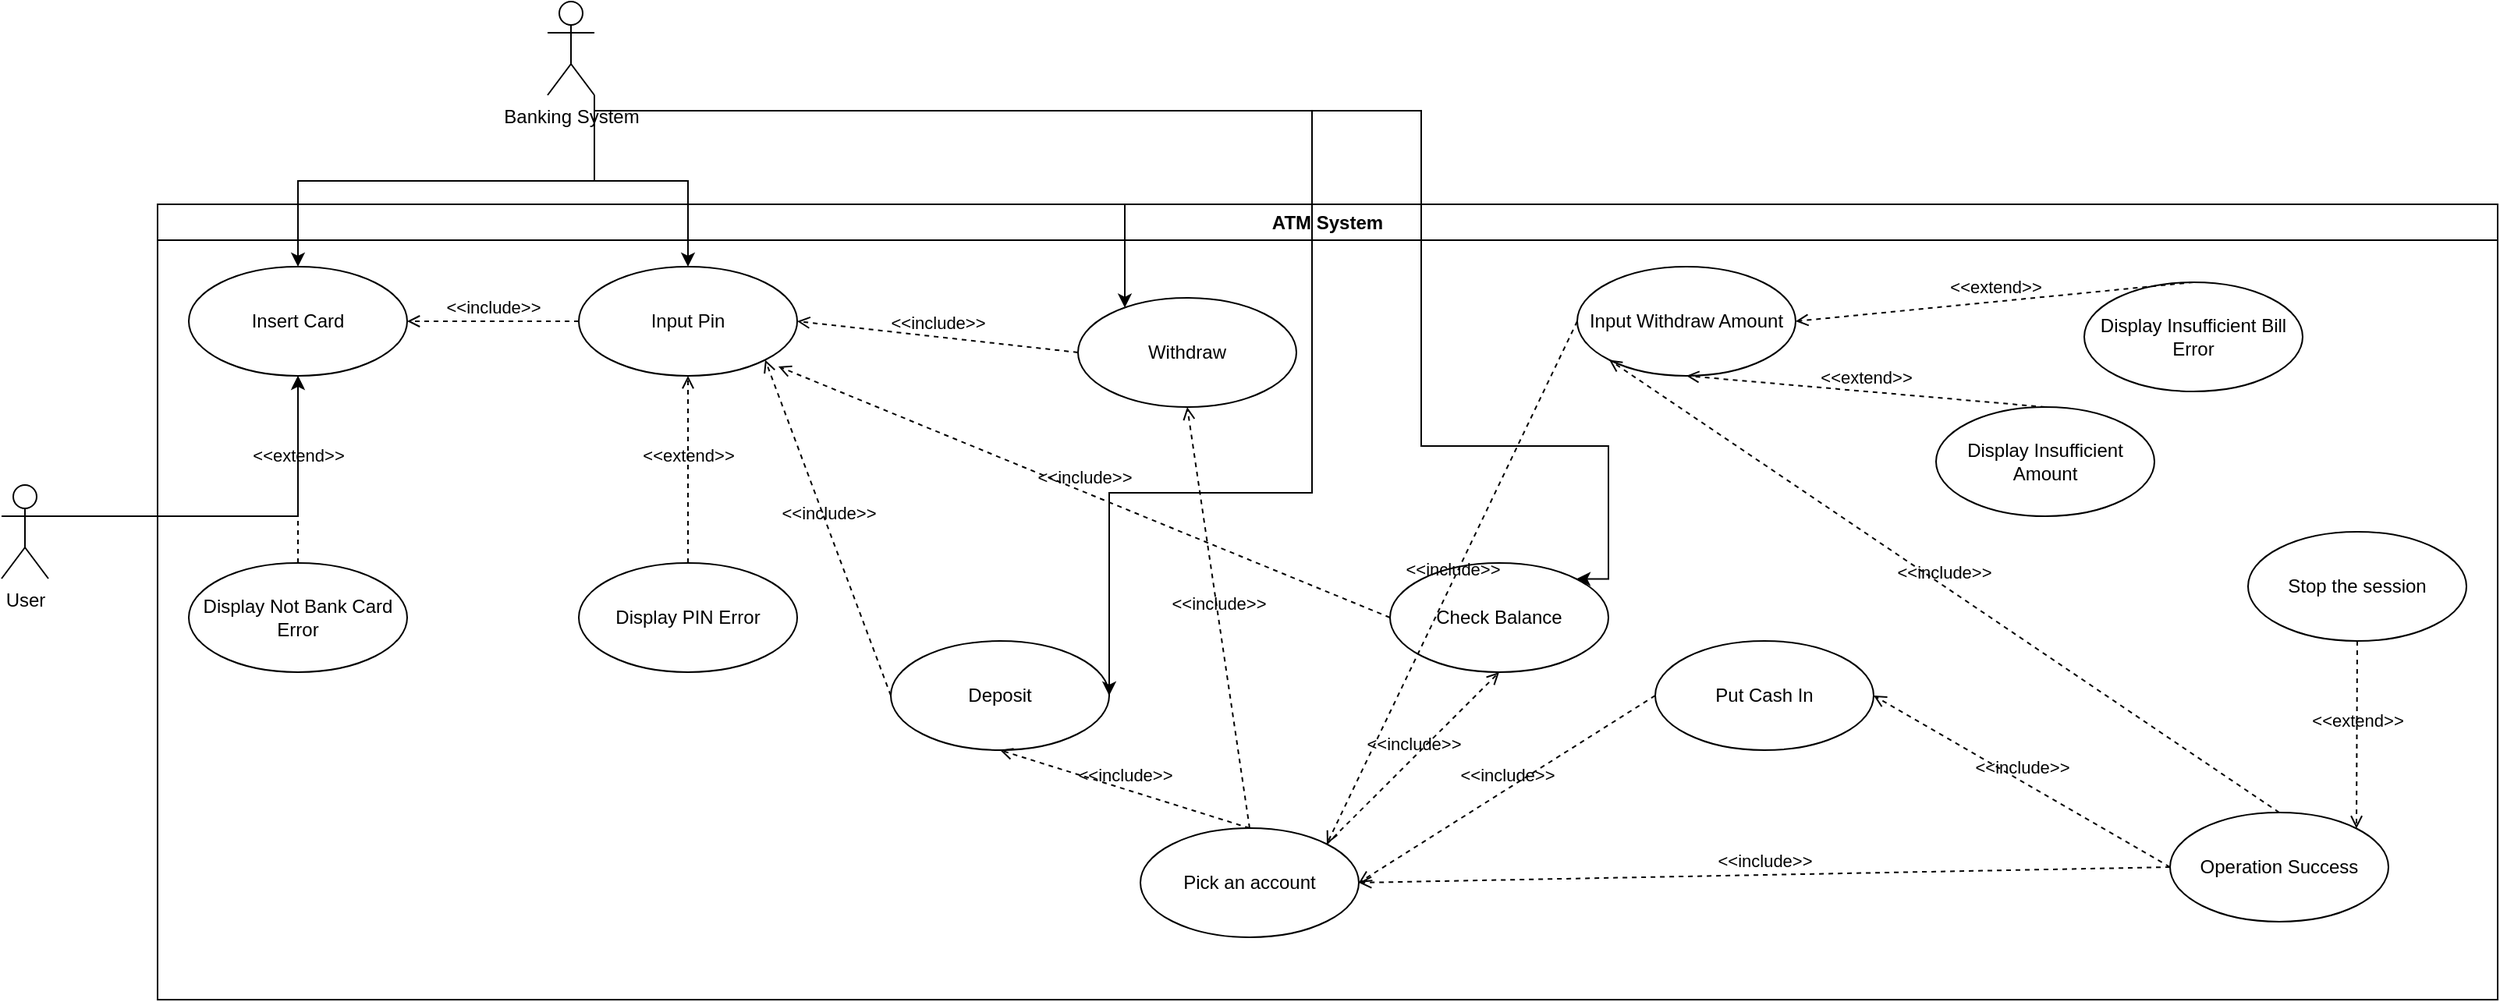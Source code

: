 <mxfile version="21.7.5" type="github">
  <diagram name="Page-1" id="kdJaEYyY36MufXAirq7M">
    <mxGraphModel dx="1632" dy="1477" grid="1" gridSize="10" guides="1" tooltips="1" connect="1" arrows="1" fold="1" page="1" pageScale="1" pageWidth="850" pageHeight="1100" math="0" shadow="0">
      <root>
        <mxCell id="0" />
        <mxCell id="1" parent="0" />
        <mxCell id="EVSIIOYRDyjoUFrQbc39-4" value="&lt;div&gt;ATM System&lt;/div&gt;" style="swimlane;whiteSpace=wrap;html=1;" parent="1" vertex="1">
          <mxGeometry x="40" y="-90" width="1500" height="510" as="geometry" />
        </mxCell>
        <mxCell id="EVSIIOYRDyjoUFrQbc39-7" value="Insert Card" style="ellipse;whiteSpace=wrap;html=1;" parent="EVSIIOYRDyjoUFrQbc39-4" vertex="1">
          <mxGeometry x="20" y="40" width="140" height="70" as="geometry" />
        </mxCell>
        <mxCell id="EVSIIOYRDyjoUFrQbc39-12" value="Display Not Bank Card Error" style="ellipse;whiteSpace=wrap;html=1;" parent="EVSIIOYRDyjoUFrQbc39-4" vertex="1">
          <mxGeometry x="20" y="230" width="140" height="70" as="geometry" />
        </mxCell>
        <mxCell id="EVSIIOYRDyjoUFrQbc39-13" value="&amp;lt;&amp;lt;extend&amp;gt;&amp;gt;" style="html=1;verticalAlign=bottom;labelBackgroundColor=none;endArrow=open;endFill=0;dashed=1;rounded=0;exitX=0.5;exitY=0;exitDx=0;exitDy=0;entryX=0.5;entryY=1;entryDx=0;entryDy=0;" parent="EVSIIOYRDyjoUFrQbc39-4" source="EVSIIOYRDyjoUFrQbc39-12" target="EVSIIOYRDyjoUFrQbc39-7" edge="1">
          <mxGeometry width="160" relative="1" as="geometry">
            <mxPoint x="60" y="200" as="sourcePoint" />
            <mxPoint x="220" y="200" as="targetPoint" />
          </mxGeometry>
        </mxCell>
        <mxCell id="R9bvdQi3VKJ3fMyRb9Qu-3" value="&amp;lt;&amp;lt;include&amp;gt;&amp;gt;" style="html=1;verticalAlign=bottom;labelBackgroundColor=none;endArrow=open;endFill=0;dashed=1;rounded=0;exitX=0;exitY=0.5;exitDx=0;exitDy=0;entryX=1;entryY=0.5;entryDx=0;entryDy=0;" parent="EVSIIOYRDyjoUFrQbc39-4" source="R9bvdQi3VKJ3fMyRb9Qu-6" target="EVSIIOYRDyjoUFrQbc39-7" edge="1">
          <mxGeometry width="160" relative="1" as="geometry">
            <mxPoint x="390" y="130" as="sourcePoint" />
            <mxPoint x="400" y="75" as="targetPoint" />
          </mxGeometry>
        </mxCell>
        <mxCell id="R9bvdQi3VKJ3fMyRb9Qu-4" value="Display PIN Error" style="ellipse;whiteSpace=wrap;html=1;" parent="EVSIIOYRDyjoUFrQbc39-4" vertex="1">
          <mxGeometry x="270" y="230" width="140" height="70" as="geometry" />
        </mxCell>
        <mxCell id="R9bvdQi3VKJ3fMyRb9Qu-5" value="&amp;lt;&amp;lt;extend&amp;gt;&amp;gt;" style="html=1;verticalAlign=bottom;labelBackgroundColor=none;endArrow=open;endFill=0;dashed=1;rounded=0;exitX=0.5;exitY=0;exitDx=0;exitDy=0;entryX=0.5;entryY=1;entryDx=0;entryDy=0;" parent="EVSIIOYRDyjoUFrQbc39-4" source="R9bvdQi3VKJ3fMyRb9Qu-4" target="R9bvdQi3VKJ3fMyRb9Qu-6" edge="1">
          <mxGeometry width="160" relative="1" as="geometry">
            <mxPoint x="580" y="230" as="sourcePoint" />
            <mxPoint x="570" y="120" as="targetPoint" />
          </mxGeometry>
        </mxCell>
        <mxCell id="R9bvdQi3VKJ3fMyRb9Qu-6" value="Input Pin" style="ellipse;whiteSpace=wrap;html=1;" parent="EVSIIOYRDyjoUFrQbc39-4" vertex="1">
          <mxGeometry x="270" y="40" width="140" height="70" as="geometry" />
        </mxCell>
        <mxCell id="d3OAMxN0Ykl_ihY5fhsD-1" value="Withdraw" style="ellipse;whiteSpace=wrap;html=1;" vertex="1" parent="EVSIIOYRDyjoUFrQbc39-4">
          <mxGeometry x="590" y="60" width="140" height="70" as="geometry" />
        </mxCell>
        <mxCell id="d3OAMxN0Ykl_ihY5fhsD-4" value="Deposit" style="ellipse;whiteSpace=wrap;html=1;" vertex="1" parent="EVSIIOYRDyjoUFrQbc39-4">
          <mxGeometry x="470" y="280" width="140" height="70" as="geometry" />
        </mxCell>
        <mxCell id="d3OAMxN0Ykl_ihY5fhsD-3" value="Check Balance" style="ellipse;whiteSpace=wrap;html=1;" vertex="1" parent="EVSIIOYRDyjoUFrQbc39-4">
          <mxGeometry x="790" y="230" width="140" height="70" as="geometry" />
        </mxCell>
        <mxCell id="d3OAMxN0Ykl_ihY5fhsD-5" value="&amp;lt;&amp;lt;include&amp;gt;&amp;gt;" style="html=1;verticalAlign=bottom;labelBackgroundColor=none;endArrow=open;endFill=0;dashed=1;rounded=0;exitX=0;exitY=0.5;exitDx=0;exitDy=0;entryX=1;entryY=0.5;entryDx=0;entryDy=0;" edge="1" parent="EVSIIOYRDyjoUFrQbc39-4" source="d3OAMxN0Ykl_ihY5fhsD-1" target="R9bvdQi3VKJ3fMyRb9Qu-6">
          <mxGeometry width="160" relative="1" as="geometry">
            <mxPoint x="750" y="74.5" as="sourcePoint" />
            <mxPoint x="650" y="74.5" as="targetPoint" />
          </mxGeometry>
        </mxCell>
        <mxCell id="d3OAMxN0Ykl_ihY5fhsD-8" value="&amp;lt;&amp;lt;include&amp;gt;&amp;gt;" style="html=1;verticalAlign=bottom;labelBackgroundColor=none;endArrow=open;endFill=0;dashed=1;rounded=0;exitX=0;exitY=0.5;exitDx=0;exitDy=0;entryX=1;entryY=1;entryDx=0;entryDy=0;" edge="1" parent="EVSIIOYRDyjoUFrQbc39-4" source="d3OAMxN0Ykl_ihY5fhsD-4" target="R9bvdQi3VKJ3fMyRb9Qu-6">
          <mxGeometry width="160" relative="1" as="geometry">
            <mxPoint x="730" y="160" as="sourcePoint" />
            <mxPoint x="620" y="160" as="targetPoint" />
          </mxGeometry>
        </mxCell>
        <mxCell id="d3OAMxN0Ykl_ihY5fhsD-7" value="&amp;lt;&amp;lt;include&amp;gt;&amp;gt;" style="html=1;verticalAlign=bottom;labelBackgroundColor=none;endArrow=open;endFill=0;dashed=1;rounded=0;exitX=0;exitY=0.5;exitDx=0;exitDy=0;entryX=0.914;entryY=0.914;entryDx=0;entryDy=0;entryPerimeter=0;" edge="1" parent="EVSIIOYRDyjoUFrQbc39-4" source="d3OAMxN0Ykl_ihY5fhsD-3" target="R9bvdQi3VKJ3fMyRb9Qu-6">
          <mxGeometry width="160" relative="1" as="geometry">
            <mxPoint x="760" y="230" as="sourcePoint" />
            <mxPoint x="650" y="230" as="targetPoint" />
          </mxGeometry>
        </mxCell>
        <mxCell id="d3OAMxN0Ykl_ihY5fhsD-16" value="Input Withdraw Amount" style="ellipse;whiteSpace=wrap;html=1;" vertex="1" parent="EVSIIOYRDyjoUFrQbc39-4">
          <mxGeometry x="910" y="40" width="140" height="70" as="geometry" />
        </mxCell>
        <mxCell id="d3OAMxN0Ykl_ihY5fhsD-17" value="&amp;lt;&amp;lt;include&amp;gt;&amp;gt;" style="html=1;verticalAlign=bottom;labelBackgroundColor=none;endArrow=open;endFill=0;dashed=1;rounded=0;exitX=0.5;exitY=0;exitDx=0;exitDy=0;entryX=0.5;entryY=1;entryDx=0;entryDy=0;" edge="1" parent="EVSIIOYRDyjoUFrQbc39-4" source="d3OAMxN0Ykl_ihY5fhsD-20" target="d3OAMxN0Ykl_ihY5fhsD-1">
          <mxGeometry width="160" relative="1" as="geometry">
            <mxPoint x="820" y="130" as="sourcePoint" />
            <mxPoint x="650" y="130" as="targetPoint" />
          </mxGeometry>
        </mxCell>
        <mxCell id="d3OAMxN0Ykl_ihY5fhsD-18" value="&lt;div&gt;Display Insufficient Amount&lt;/div&gt;" style="ellipse;whiteSpace=wrap;html=1;" vertex="1" parent="EVSIIOYRDyjoUFrQbc39-4">
          <mxGeometry x="1140" y="130" width="140" height="70" as="geometry" />
        </mxCell>
        <mxCell id="d3OAMxN0Ykl_ihY5fhsD-19" value="&amp;lt;&amp;lt;extend&amp;gt;&amp;gt;" style="html=1;verticalAlign=bottom;labelBackgroundColor=none;endArrow=open;endFill=0;dashed=1;rounded=0;exitX=0.5;exitY=0;exitDx=0;exitDy=0;entryX=0.5;entryY=1;entryDx=0;entryDy=0;" edge="1" parent="EVSIIOYRDyjoUFrQbc39-4" source="d3OAMxN0Ykl_ihY5fhsD-18" target="d3OAMxN0Ykl_ihY5fhsD-16">
          <mxGeometry width="160" relative="1" as="geometry">
            <mxPoint x="1250" y="220" as="sourcePoint" />
            <mxPoint x="1010" y="100" as="targetPoint" />
          </mxGeometry>
        </mxCell>
        <mxCell id="d3OAMxN0Ykl_ihY5fhsD-20" value="Pick an account" style="ellipse;whiteSpace=wrap;html=1;" vertex="1" parent="EVSIIOYRDyjoUFrQbc39-4">
          <mxGeometry x="630" y="400" width="140" height="70" as="geometry" />
        </mxCell>
        <mxCell id="d3OAMxN0Ykl_ihY5fhsD-21" value="&amp;lt;&amp;lt;include&amp;gt;&amp;gt;" style="html=1;verticalAlign=bottom;labelBackgroundColor=none;endArrow=open;endFill=0;dashed=1;rounded=0;exitX=0.5;exitY=0;exitDx=0;exitDy=0;entryX=0.5;entryY=1;entryDx=0;entryDy=0;" edge="1" parent="EVSIIOYRDyjoUFrQbc39-4" source="d3OAMxN0Ykl_ihY5fhsD-20" target="d3OAMxN0Ykl_ihY5fhsD-4">
          <mxGeometry width="160" relative="1" as="geometry">
            <mxPoint x="650" y="320" as="sourcePoint" />
            <mxPoint x="570" y="320" as="targetPoint" />
          </mxGeometry>
        </mxCell>
        <mxCell id="d3OAMxN0Ykl_ihY5fhsD-22" value="&amp;lt;&amp;lt;include&amp;gt;&amp;gt;" style="html=1;verticalAlign=bottom;labelBackgroundColor=none;endArrow=open;endFill=0;dashed=1;rounded=0;exitX=1;exitY=0;exitDx=0;exitDy=0;entryX=0.5;entryY=1;entryDx=0;entryDy=0;" edge="1" parent="EVSIIOYRDyjoUFrQbc39-4" source="d3OAMxN0Ykl_ihY5fhsD-20" target="d3OAMxN0Ykl_ihY5fhsD-3">
          <mxGeometry width="160" relative="1" as="geometry">
            <mxPoint x="960" y="360" as="sourcePoint" />
            <mxPoint x="810" y="320" as="targetPoint" />
          </mxGeometry>
        </mxCell>
        <mxCell id="d3OAMxN0Ykl_ihY5fhsD-23" value="&amp;lt;&amp;lt;include&amp;gt;&amp;gt;" style="html=1;verticalAlign=bottom;labelBackgroundColor=none;endArrow=open;endFill=0;dashed=1;rounded=0;entryX=1;entryY=0;entryDx=0;entryDy=0;exitX=0;exitY=0.5;exitDx=0;exitDy=0;" edge="1" parent="EVSIIOYRDyjoUFrQbc39-4" source="d3OAMxN0Ykl_ihY5fhsD-16" target="d3OAMxN0Ykl_ihY5fhsD-20">
          <mxGeometry width="160" relative="1" as="geometry">
            <mxPoint x="780" y="300" as="sourcePoint" />
            <mxPoint x="700" y="110" as="targetPoint" />
          </mxGeometry>
        </mxCell>
        <mxCell id="d3OAMxN0Ykl_ihY5fhsD-24" value="&lt;div&gt;Display Insufficient Bill Error&lt;br&gt;&lt;/div&gt;" style="ellipse;whiteSpace=wrap;html=1;" vertex="1" parent="EVSIIOYRDyjoUFrQbc39-4">
          <mxGeometry x="1235" y="50" width="140" height="70" as="geometry" />
        </mxCell>
        <mxCell id="d3OAMxN0Ykl_ihY5fhsD-25" value="&amp;lt;&amp;lt;extend&amp;gt;&amp;gt;" style="html=1;verticalAlign=bottom;labelBackgroundColor=none;endArrow=open;endFill=0;dashed=1;rounded=0;exitX=0.5;exitY=0;exitDx=0;exitDy=0;entryX=1;entryY=0.5;entryDx=0;entryDy=0;" edge="1" parent="EVSIIOYRDyjoUFrQbc39-4" source="d3OAMxN0Ykl_ihY5fhsD-24" target="d3OAMxN0Ykl_ihY5fhsD-16">
          <mxGeometry width="160" relative="1" as="geometry">
            <mxPoint x="1160" y="120" as="sourcePoint" />
            <mxPoint x="1100" y="20" as="targetPoint" />
          </mxGeometry>
        </mxCell>
        <mxCell id="d3OAMxN0Ykl_ihY5fhsD-26" value="Operation Success" style="ellipse;whiteSpace=wrap;html=1;" vertex="1" parent="EVSIIOYRDyjoUFrQbc39-4">
          <mxGeometry x="1290" y="390" width="140" height="70" as="geometry" />
        </mxCell>
        <mxCell id="d3OAMxN0Ykl_ihY5fhsD-27" value="Stop the session" style="ellipse;whiteSpace=wrap;html=1;" vertex="1" parent="EVSIIOYRDyjoUFrQbc39-4">
          <mxGeometry x="1340" y="210" width="140" height="70" as="geometry" />
        </mxCell>
        <mxCell id="d3OAMxN0Ykl_ihY5fhsD-28" value="&amp;lt;&amp;lt;extend&amp;gt;&amp;gt;" style="html=1;verticalAlign=bottom;labelBackgroundColor=none;endArrow=open;endFill=0;dashed=1;rounded=0;entryX=1;entryY=0;entryDx=0;entryDy=0;exitX=0.5;exitY=1;exitDx=0;exitDy=0;" edge="1" parent="EVSIIOYRDyjoUFrQbc39-4" source="d3OAMxN0Ykl_ihY5fhsD-27" target="d3OAMxN0Ykl_ihY5fhsD-26">
          <mxGeometry width="160" relative="1" as="geometry">
            <mxPoint x="1320" y="200" as="sourcePoint" />
            <mxPoint x="1300" y="280" as="targetPoint" />
          </mxGeometry>
        </mxCell>
        <mxCell id="d3OAMxN0Ykl_ihY5fhsD-29" value="&amp;lt;&amp;lt;include&amp;gt;&amp;gt;" style="html=1;verticalAlign=bottom;labelBackgroundColor=none;endArrow=open;endFill=0;dashed=1;rounded=0;exitX=0;exitY=0.5;exitDx=0;exitDy=0;entryX=1;entryY=0.5;entryDx=0;entryDy=0;" edge="1" parent="EVSIIOYRDyjoUFrQbc39-4" source="d3OAMxN0Ykl_ihY5fhsD-26" target="d3OAMxN0Ykl_ihY5fhsD-20">
          <mxGeometry width="160" relative="1" as="geometry">
            <mxPoint x="970" y="430" as="sourcePoint" />
            <mxPoint x="820" y="390" as="targetPoint" />
          </mxGeometry>
        </mxCell>
        <mxCell id="d3OAMxN0Ykl_ihY5fhsD-30" value="&amp;lt;&amp;lt;include&amp;gt;&amp;gt;" style="html=1;verticalAlign=bottom;labelBackgroundColor=none;endArrow=open;endFill=0;dashed=1;rounded=0;exitX=0.5;exitY=0;exitDx=0;exitDy=0;entryX=0;entryY=1;entryDx=0;entryDy=0;" edge="1" parent="EVSIIOYRDyjoUFrQbc39-4" source="d3OAMxN0Ykl_ihY5fhsD-26" target="d3OAMxN0Ykl_ihY5fhsD-16">
          <mxGeometry width="160" relative="1" as="geometry">
            <mxPoint x="1170" y="290" as="sourcePoint" />
            <mxPoint x="980" y="250" as="targetPoint" />
          </mxGeometry>
        </mxCell>
        <mxCell id="d3OAMxN0Ykl_ihY5fhsD-31" value="Put Cash In" style="ellipse;whiteSpace=wrap;html=1;" vertex="1" parent="EVSIIOYRDyjoUFrQbc39-4">
          <mxGeometry x="960" y="280" width="140" height="70" as="geometry" />
        </mxCell>
        <mxCell id="d3OAMxN0Ykl_ihY5fhsD-32" value="&amp;lt;&amp;lt;include&amp;gt;&amp;gt;" style="html=1;verticalAlign=bottom;labelBackgroundColor=none;endArrow=open;endFill=0;dashed=1;rounded=0;exitX=0;exitY=0.5;exitDx=0;exitDy=0;entryX=1;entryY=0.5;entryDx=0;entryDy=0;" edge="1" parent="EVSIIOYRDyjoUFrQbc39-4" source="d3OAMxN0Ykl_ihY5fhsD-31" target="d3OAMxN0Ykl_ihY5fhsD-20">
          <mxGeometry width="160" relative="1" as="geometry">
            <mxPoint x="710" y="410" as="sourcePoint" />
            <mxPoint x="550" y="360" as="targetPoint" />
          </mxGeometry>
        </mxCell>
        <mxCell id="d3OAMxN0Ykl_ihY5fhsD-33" value="&amp;lt;&amp;lt;include&amp;gt;&amp;gt;" style="html=1;verticalAlign=bottom;labelBackgroundColor=none;endArrow=open;endFill=0;dashed=1;rounded=0;exitX=0;exitY=0.5;exitDx=0;exitDy=0;entryX=1;entryY=0.5;entryDx=0;entryDy=0;" edge="1" parent="EVSIIOYRDyjoUFrQbc39-4" source="d3OAMxN0Ykl_ihY5fhsD-26" target="d3OAMxN0Ykl_ihY5fhsD-31">
          <mxGeometry width="160" relative="1" as="geometry">
            <mxPoint x="1170" y="340" as="sourcePoint" />
            <mxPoint x="980" y="460" as="targetPoint" />
          </mxGeometry>
        </mxCell>
        <mxCell id="EVSIIOYRDyjoUFrQbc39-9" style="edgeStyle=orthogonalEdgeStyle;rounded=0;orthogonalLoop=1;jettySize=auto;html=1;exitX=1;exitY=0.333;exitDx=0;exitDy=0;exitPerimeter=0;" parent="1" source="EVSIIOYRDyjoUFrQbc39-1" target="EVSIIOYRDyjoUFrQbc39-7" edge="1">
          <mxGeometry relative="1" as="geometry" />
        </mxCell>
        <mxCell id="EVSIIOYRDyjoUFrQbc39-1" value="&lt;div&gt;User&lt;/div&gt;&lt;div&gt;&lt;br&gt;&lt;/div&gt;" style="shape=umlActor;verticalLabelPosition=bottom;verticalAlign=top;html=1;" parent="1" vertex="1">
          <mxGeometry x="-60" y="90" width="30" height="60" as="geometry" />
        </mxCell>
        <mxCell id="d3OAMxN0Ykl_ihY5fhsD-11" style="edgeStyle=orthogonalEdgeStyle;rounded=0;orthogonalLoop=1;jettySize=auto;html=1;exitX=1;exitY=1;exitDx=0;exitDy=0;exitPerimeter=0;entryX=0.5;entryY=0;entryDx=0;entryDy=0;" edge="1" parent="1" source="d3OAMxN0Ykl_ihY5fhsD-9" target="EVSIIOYRDyjoUFrQbc39-7">
          <mxGeometry relative="1" as="geometry">
            <mxPoint x="480" y="30" as="targetPoint" />
          </mxGeometry>
        </mxCell>
        <mxCell id="d3OAMxN0Ykl_ihY5fhsD-12" style="edgeStyle=orthogonalEdgeStyle;rounded=0;orthogonalLoop=1;jettySize=auto;html=1;exitX=1;exitY=1;exitDx=0;exitDy=0;exitPerimeter=0;" edge="1" parent="1" source="d3OAMxN0Ykl_ihY5fhsD-9" target="R9bvdQi3VKJ3fMyRb9Qu-6">
          <mxGeometry relative="1" as="geometry" />
        </mxCell>
        <mxCell id="d3OAMxN0Ykl_ihY5fhsD-13" style="edgeStyle=orthogonalEdgeStyle;rounded=0;orthogonalLoop=1;jettySize=auto;html=1;exitX=1;exitY=1;exitDx=0;exitDy=0;exitPerimeter=0;" edge="1" parent="1" source="d3OAMxN0Ykl_ihY5fhsD-9" target="d3OAMxN0Ykl_ihY5fhsD-1">
          <mxGeometry relative="1" as="geometry">
            <Array as="points">
              <mxPoint x="780" y="-150" />
              <mxPoint x="780" y="-90" />
              <mxPoint x="660" y="-90" />
            </Array>
          </mxGeometry>
        </mxCell>
        <mxCell id="d3OAMxN0Ykl_ihY5fhsD-14" style="edgeStyle=orthogonalEdgeStyle;rounded=0;orthogonalLoop=1;jettySize=auto;html=1;exitX=1;exitY=1;exitDx=0;exitDy=0;exitPerimeter=0;entryX=1;entryY=0.5;entryDx=0;entryDy=0;" edge="1" parent="1" source="d3OAMxN0Ykl_ihY5fhsD-9" target="d3OAMxN0Ykl_ihY5fhsD-4">
          <mxGeometry relative="1" as="geometry">
            <Array as="points">
              <mxPoint x="780" y="-150" />
              <mxPoint x="780" y="95" />
            </Array>
          </mxGeometry>
        </mxCell>
        <mxCell id="d3OAMxN0Ykl_ihY5fhsD-15" style="edgeStyle=orthogonalEdgeStyle;rounded=0;orthogonalLoop=1;jettySize=auto;html=1;exitX=1;exitY=1;exitDx=0;exitDy=0;exitPerimeter=0;entryX=1;entryY=0;entryDx=0;entryDy=0;" edge="1" parent="1" source="d3OAMxN0Ykl_ihY5fhsD-9" target="d3OAMxN0Ykl_ihY5fhsD-3">
          <mxGeometry relative="1" as="geometry">
            <Array as="points">
              <mxPoint x="850" y="-150" />
              <mxPoint x="850" y="65" />
              <mxPoint x="970" y="65" />
              <mxPoint x="970" y="150" />
            </Array>
          </mxGeometry>
        </mxCell>
        <mxCell id="d3OAMxN0Ykl_ihY5fhsD-9" value="&lt;div&gt;Banking System&lt;/div&gt;" style="shape=umlActor;verticalLabelPosition=bottom;verticalAlign=top;html=1;" vertex="1" parent="1">
          <mxGeometry x="290" y="-220" width="30" height="60" as="geometry" />
        </mxCell>
      </root>
    </mxGraphModel>
  </diagram>
</mxfile>
